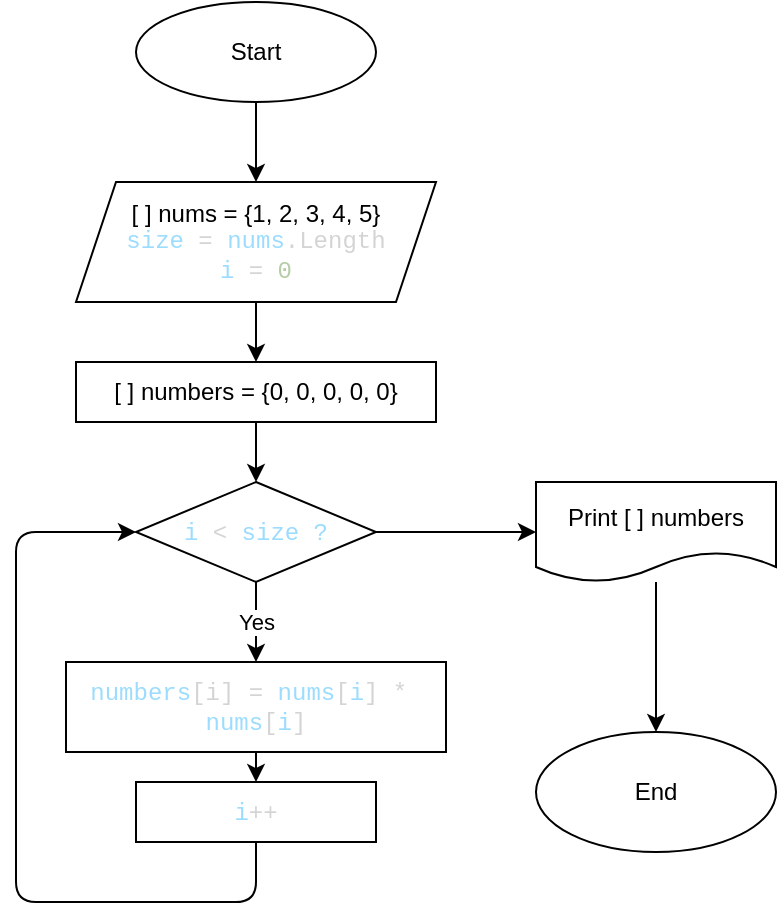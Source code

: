 <mxfile>
    <diagram id="OGofEktBCUEPexeUHhXN" name="Page-1">
        <mxGraphModel dx="516" dy="434" grid="1" gridSize="10" guides="1" tooltips="1" connect="1" arrows="1" fold="1" page="1" pageScale="1" pageWidth="827" pageHeight="1169" math="0" shadow="0">
            <root>
                <mxCell id="0"/>
                <mxCell id="1" parent="0"/>
                <mxCell id="4" value="" style="edgeStyle=none;html=1;" edge="1" parent="1" source="2" target="3">
                    <mxGeometry relative="1" as="geometry"/>
                </mxCell>
                <mxCell id="2" value="Start" style="ellipse;whiteSpace=wrap;html=1;" vertex="1" parent="1">
                    <mxGeometry x="190" y="10" width="120" height="50" as="geometry"/>
                </mxCell>
                <mxCell id="11" value="" style="edgeStyle=none;html=1;" edge="1" parent="1" source="3" target="10">
                    <mxGeometry relative="1" as="geometry"/>
                </mxCell>
                <mxCell id="3" value="[ ] nums = {1, 2, 3, 4, 5}&lt;br&gt;&lt;div style=&quot;color: rgb(212 , 212 , 212) ; font-family: &amp;#34;menlo&amp;#34; , &amp;#34;monaco&amp;#34; , &amp;#34;courier new&amp;#34; , monospace&quot;&gt;&lt;span style=&quot;color: rgb(156 , 220 , 254)&quot;&gt;size&lt;/span&gt;&amp;nbsp;=&amp;nbsp;&lt;span style=&quot;color: rgb(156 , 220 , 254)&quot;&gt;nums&lt;/span&gt;.Length&lt;/div&gt;&lt;div style=&quot;color: rgb(212 , 212 , 212) ; font-family: &amp;#34;menlo&amp;#34; , &amp;#34;monaco&amp;#34; , &amp;#34;courier new&amp;#34; , monospace&quot;&gt;&lt;span style=&quot;color: rgb(156 , 220 , 254)&quot;&gt;i&lt;/span&gt;&amp;nbsp;=&amp;nbsp;&lt;span style=&quot;color: rgb(181 , 206 , 168)&quot;&gt;0&lt;/span&gt;&lt;/div&gt;" style="shape=parallelogram;perimeter=parallelogramPerimeter;whiteSpace=wrap;html=1;fixedSize=1;align=center;" vertex="1" parent="1">
                    <mxGeometry x="160" y="100" width="180" height="60" as="geometry"/>
                </mxCell>
                <mxCell id="14" value="" style="edgeStyle=none;html=1;" edge="1" parent="1" source="7" target="13">
                    <mxGeometry relative="1" as="geometry"/>
                </mxCell>
                <mxCell id="15" value="Yes" style="edgeLabel;html=1;align=center;verticalAlign=middle;resizable=0;points=[];" vertex="1" connectable="0" parent="14">
                    <mxGeometry x="-0.473" y="-1" relative="1" as="geometry">
                        <mxPoint x="1" y="9" as="offset"/>
                    </mxGeometry>
                </mxCell>
                <mxCell id="22" value="" style="edgeStyle=none;html=1;" edge="1" parent="1" source="7" target="21">
                    <mxGeometry relative="1" as="geometry"/>
                </mxCell>
                <mxCell id="7" value="&lt;span style=&quot;font-family: &amp;#34;menlo&amp;#34; , &amp;#34;monaco&amp;#34; , &amp;#34;courier new&amp;#34; , monospace ; text-align: left ; color: rgb(156 , 220 , 254)&quot;&gt;i&lt;/span&gt;&lt;span style=&quot;color: rgb(212 , 212 , 212) ; font-family: &amp;#34;menlo&amp;#34; , &amp;#34;monaco&amp;#34; , &amp;#34;courier new&amp;#34; , monospace ; text-align: left&quot;&gt;&amp;nbsp;&lt;/span&gt;&lt;span style=&quot;color: rgb(212 , 212 , 212) ; font-family: &amp;#34;menlo&amp;#34; , &amp;#34;monaco&amp;#34; , &amp;#34;courier new&amp;#34; , monospace ; text-align: left&quot;&gt;&amp;lt;&lt;/span&gt;&lt;span style=&quot;color: rgb(212 , 212 , 212) ; font-family: &amp;#34;menlo&amp;#34; , &amp;#34;monaco&amp;#34; , &amp;#34;courier new&amp;#34; , monospace ; text-align: left&quot;&gt;&amp;nbsp;&lt;/span&gt;&lt;span style=&quot;font-family: &amp;#34;menlo&amp;#34; , &amp;#34;monaco&amp;#34; , &amp;#34;courier new&amp;#34; , monospace ; text-align: left ; color: rgb(156 , 220 , 254)&quot;&gt;size ?&lt;/span&gt;" style="rhombus;whiteSpace=wrap;html=1;" vertex="1" parent="1">
                    <mxGeometry x="190" y="250" width="120" height="50" as="geometry"/>
                </mxCell>
                <mxCell id="12" value="" style="edgeStyle=none;html=1;" edge="1" parent="1" source="10" target="7">
                    <mxGeometry relative="1" as="geometry"/>
                </mxCell>
                <mxCell id="10" value="&lt;div style=&quot;font-family: &amp;#34;menlo&amp;#34; , &amp;#34;monaco&amp;#34; , &amp;#34;courier new&amp;#34; , monospace ; line-height: 18px&quot;&gt;&lt;span style=&quot;font-family: &amp;#34;helvetica&amp;#34;&quot;&gt;[ ] numbers = {0, 0, 0, 0, 0}&lt;/span&gt;&lt;br&gt;&lt;/div&gt;" style="whiteSpace=wrap;html=1;fillColor=none;" vertex="1" parent="1">
                    <mxGeometry x="160" y="190" width="180" height="30" as="geometry"/>
                </mxCell>
                <mxCell id="17" value="" style="edgeStyle=none;html=1;" edge="1" parent="1" source="13" target="16">
                    <mxGeometry relative="1" as="geometry"/>
                </mxCell>
                <mxCell id="13" value="&lt;div style=&quot;font-family: &amp;#34;menlo&amp;#34; , &amp;#34;monaco&amp;#34; , &amp;#34;courier new&amp;#34; , monospace ; text-align: left&quot;&gt;&lt;span style=&quot;color: rgb(212 , 212 , 212)&quot;&gt;&lt;span style=&quot;color: rgb(156 , 220 , 254)&quot;&gt;numbers&lt;/span&gt;[i&lt;/span&gt;&lt;font color=&quot;#d4d4d4&quot;&gt;]&amp;nbsp;=&amp;nbsp;&lt;/font&gt;&lt;span style=&quot;color: rgb(156 , 220 , 254)&quot;&gt;nums&lt;/span&gt;&lt;font color=&quot;#d4d4d4&quot;&gt;[&lt;/font&gt;&lt;span style=&quot;color: rgb(156 , 220 , 254)&quot;&gt;i&lt;/span&gt;&lt;font color=&quot;#d4d4d4&quot;&gt;] *&amp;nbsp;&lt;/font&gt;&lt;/div&gt;&lt;span style=&quot;font-family: &amp;#34;menlo&amp;#34; , &amp;#34;monaco&amp;#34; , &amp;#34;courier new&amp;#34; , monospace ; text-align: left ; color: rgb(156 , 220 , 254)&quot;&gt;nums&lt;/span&gt;&lt;span style=&quot;color: rgb(212 , 212 , 212) ; font-family: &amp;#34;menlo&amp;#34; , &amp;#34;monaco&amp;#34; , &amp;#34;courier new&amp;#34; , monospace ; text-align: left&quot;&gt;[&lt;/span&gt;&lt;span style=&quot;font-family: &amp;#34;menlo&amp;#34; , &amp;#34;monaco&amp;#34; , &amp;#34;courier new&amp;#34; , monospace ; text-align: left ; color: rgb(156 , 220 , 254)&quot;&gt;i&lt;/span&gt;&lt;span style=&quot;color: rgb(212 , 212 , 212) ; font-family: &amp;#34;menlo&amp;#34; , &amp;#34;monaco&amp;#34; , &amp;#34;courier new&amp;#34; , monospace ; text-align: left&quot;&gt;]&lt;/span&gt;" style="whiteSpace=wrap;html=1;" vertex="1" parent="1">
                    <mxGeometry x="155" y="340" width="190" height="45" as="geometry"/>
                </mxCell>
                <mxCell id="20" style="edgeStyle=none;html=1;exitX=0.5;exitY=1;exitDx=0;exitDy=0;entryX=0;entryY=0.5;entryDx=0;entryDy=0;" edge="1" parent="1" source="16" target="7">
                    <mxGeometry relative="1" as="geometry">
                        <Array as="points">
                            <mxPoint x="250" y="460"/>
                            <mxPoint x="130" y="460"/>
                            <mxPoint x="130" y="275"/>
                        </Array>
                    </mxGeometry>
                </mxCell>
                <mxCell id="16" value="&lt;span style=&quot;font-family: &amp;#34;menlo&amp;#34; , &amp;#34;monaco&amp;#34; , &amp;#34;courier new&amp;#34; , monospace ; text-align: left ; color: rgb(156 , 220 , 254)&quot;&gt;i&lt;/span&gt;&lt;span style=&quot;font-family: &amp;#34;menlo&amp;#34; , &amp;#34;monaco&amp;#34; , &amp;#34;courier new&amp;#34; , monospace ; text-align: left&quot;&gt;&lt;font color=&quot;#d4d4d4&quot;&gt;++&lt;/font&gt;&lt;/span&gt;" style="whiteSpace=wrap;html=1;" vertex="1" parent="1">
                    <mxGeometry x="190" y="400" width="120" height="30" as="geometry"/>
                </mxCell>
                <mxCell id="24" value="" style="edgeStyle=none;html=1;" edge="1" parent="1" source="21" target="23">
                    <mxGeometry relative="1" as="geometry"/>
                </mxCell>
                <mxCell id="21" value="Print [ ] numbers" style="shape=document;whiteSpace=wrap;html=1;boundedLbl=1;align=center;" vertex="1" parent="1">
                    <mxGeometry x="390" y="250" width="120" height="50" as="geometry"/>
                </mxCell>
                <mxCell id="23" value="End" style="ellipse;whiteSpace=wrap;html=1;" vertex="1" parent="1">
                    <mxGeometry x="390" y="375" width="120" height="60" as="geometry"/>
                </mxCell>
            </root>
        </mxGraphModel>
    </diagram>
</mxfile>